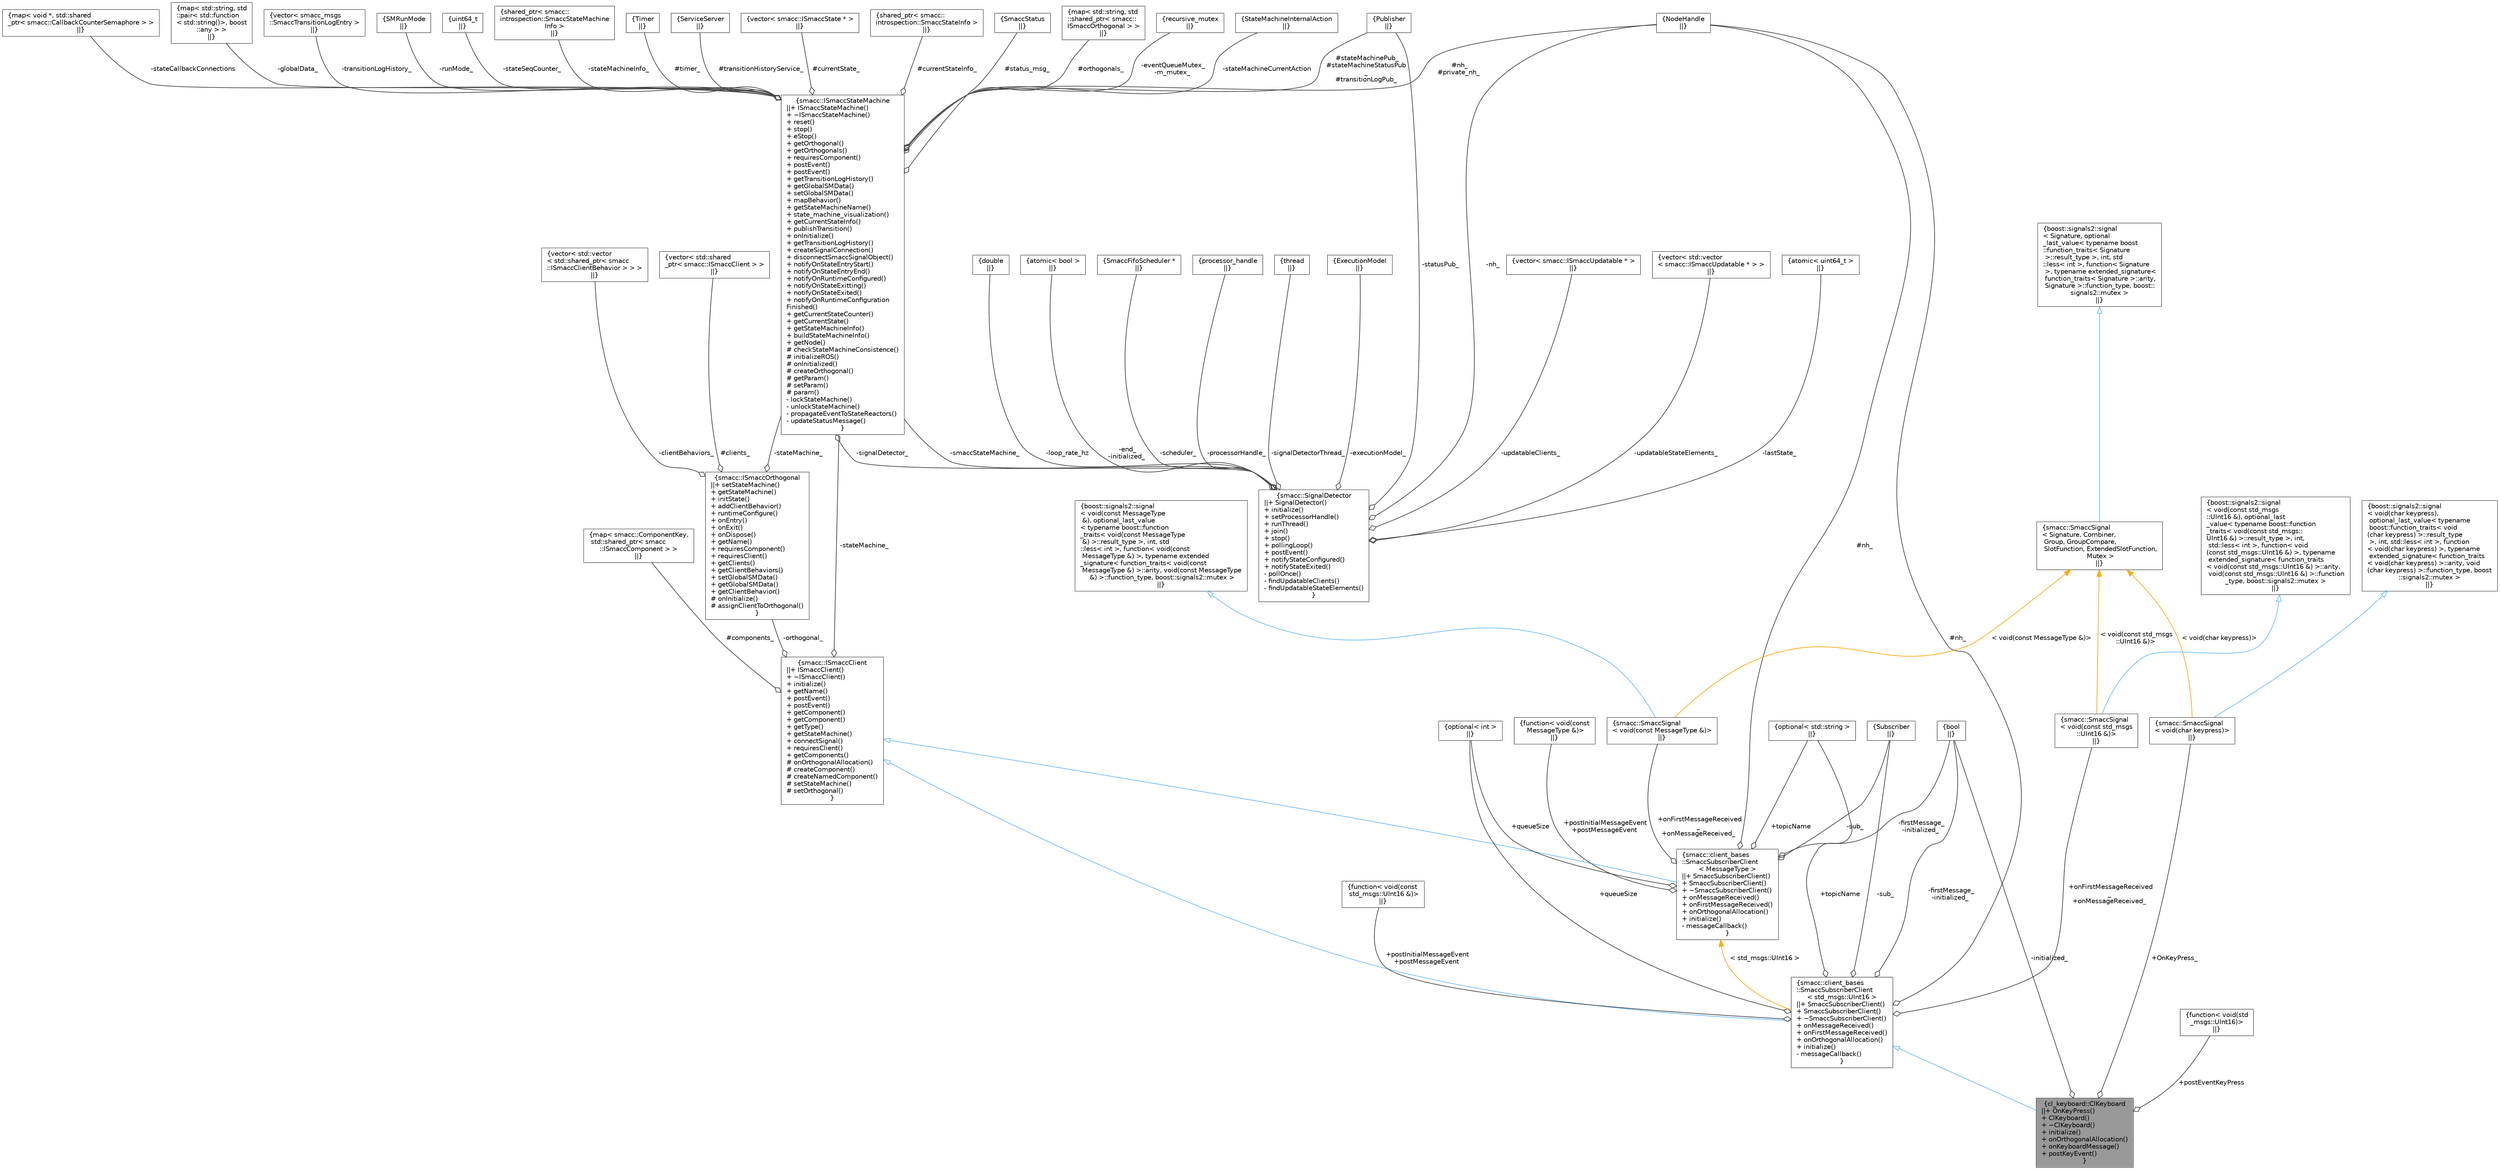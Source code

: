 digraph "cl_keyboard::ClKeyboard"
{
 // LATEX_PDF_SIZE
  bgcolor="transparent";
  edge [fontname=Helvetica,fontsize=10,labelfontname=Helvetica,labelfontsize=10];
  node [fontname=Helvetica,fontsize=10,shape=box,height=0.2,width=0.4];
  Node1 [label="{cl_keyboard::ClKeyboard\n||+ OnKeyPress()\l+ ClKeyboard()\l+ ~ClKeyboard()\l+ initialize()\l+ onOrthogonalAllocation()\l+ onKeyboardMessage()\l+ postKeyEvent()\l}",height=0.2,width=0.4,color="gray40", fillcolor="grey60", style="filled", fontcolor="black",tooltip=" "];
  Node2 -> Node1 [dir="back",color="steelblue1",style="solid",arrowtail="onormal"];
  Node2 [label="{smacc::client_bases\l::SmaccSubscriberClient\l\< std_msgs::UInt16 \>\n||+ SmaccSubscriberClient()\l+ SmaccSubscriberClient()\l+ ~SmaccSubscriberClient()\l+ onMessageReceived()\l+ onFirstMessageReceived()\l+ onOrthogonalAllocation()\l+ initialize()\l- messageCallback()\l}",height=0.2,width=0.4,color="gray40", fillcolor="white", style="filled",URL="$classsmacc_1_1client__bases_1_1SmaccSubscriberClient.html",tooltip=" "];
  Node3 -> Node2 [dir="back",color="steelblue1",style="solid",arrowtail="onormal"];
  Node3 [label="{smacc::ISmaccClient\n||+ ISmaccClient()\l+ ~ISmaccClient()\l+ initialize()\l+ getName()\l+ postEvent()\l+ postEvent()\l+ getComponent()\l+ getComponent()\l+ getType()\l+ getStateMachine()\l+ connectSignal()\l+ requiresClient()\l+ getComponents()\l# onOrthogonalAllocation()\l# createComponent()\l# createNamedComponent()\l# setStateMachine()\l# setOrthogonal()\l}",height=0.2,width=0.4,color="gray40", fillcolor="white", style="filled",URL="$classsmacc_1_1ISmaccClient.html",tooltip=" "];
  Node4 -> Node3 [color="grey25",style="solid",label=" #components_" ,arrowhead="odiamond"];
  Node4 [label="{map\< smacc::ComponentKey,\l std::shared_ptr\< smacc\l::ISmaccComponent \> \>\n||}",height=0.2,width=0.4,color="gray40", fillcolor="white", style="filled",tooltip=" "];
  Node5 -> Node3 [color="grey25",style="solid",label=" -stateMachine_" ,arrowhead="odiamond"];
  Node5 [label="{smacc::ISmaccStateMachine\n||+ ISmaccStateMachine()\l+ ~ISmaccStateMachine()\l+ reset()\l+ stop()\l+ eStop()\l+ getOrthogonal()\l+ getOrthogonals()\l+ requiresComponent()\l+ postEvent()\l+ postEvent()\l+ getTransitionLogHistory()\l+ getGlobalSMData()\l+ setGlobalSMData()\l+ mapBehavior()\l+ getStateMachineName()\l+ state_machine_visualization()\l+ getCurrentStateInfo()\l+ publishTransition()\l+ onInitialize()\l+ getTransitionLogHistory()\l+ createSignalConnection()\l+ disconnectSmaccSignalObject()\l+ notifyOnStateEntryStart()\l+ notifyOnStateEntryEnd()\l+ notifyOnRuntimeConfigured()\l+ notifyOnStateExitting()\l+ notifyOnStateExited()\l+ notifyOnRuntimeConfiguration\lFinished()\l+ getCurrentStateCounter()\l+ getCurrentState()\l+ getStateMachineInfo()\l+ buildStateMachineInfo()\l+ getNode()\l# checkStateMachineConsistence()\l# initializeROS()\l# onInitialized()\l# createOrthogonal()\l# getParam()\l# setParam()\l# param()\l- lockStateMachine()\l- unlockStateMachine()\l- propagateEventToStateReactors()\l- updateStatusMessage()\l}",height=0.2,width=0.4,color="gray40", fillcolor="white", style="filled",URL="$classsmacc_1_1ISmaccStateMachine.html",tooltip=" "];
  Node6 -> Node5 [color="grey25",style="solid",label=" #nh_\n#private_nh_" ,arrowhead="odiamond"];
  Node6 [label="{NodeHandle\n||}",height=0.2,width=0.4,color="gray40", fillcolor="white", style="filled",tooltip=" "];
  Node7 -> Node5 [color="grey25",style="solid",label=" #timer_" ,arrowhead="odiamond"];
  Node7 [label="{Timer\n||}",height=0.2,width=0.4,color="gray40", fillcolor="white", style="filled",tooltip=" "];
  Node8 -> Node5 [color="grey25",style="solid",label=" #stateMachinePub_\n#stateMachineStatusPub\l_\n#transitionLogPub_" ,arrowhead="odiamond"];
  Node8 [label="{Publisher\n||}",height=0.2,width=0.4,color="gray40", fillcolor="white", style="filled",tooltip=" "];
  Node9 -> Node5 [color="grey25",style="solid",label=" #transitionHistoryService_" ,arrowhead="odiamond"];
  Node9 [label="{ServiceServer\n||}",height=0.2,width=0.4,color="gray40", fillcolor="white", style="filled",tooltip=" "];
  Node10 -> Node5 [color="grey25",style="solid",label=" #currentState_" ,arrowhead="odiamond"];
  Node10 [label="{vector\< smacc::ISmaccState * \>\n||}",height=0.2,width=0.4,color="gray40", fillcolor="white", style="filled",tooltip=" "];
  Node11 -> Node5 [color="grey25",style="solid",label=" #currentStateInfo_" ,arrowhead="odiamond"];
  Node11 [label="{shared_ptr\< smacc::\lintrospection::SmaccStateInfo \>\n||}",height=0.2,width=0.4,color="gray40", fillcolor="white", style="filled",tooltip=" "];
  Node12 -> Node5 [color="grey25",style="solid",label=" #status_msg_" ,arrowhead="odiamond"];
  Node12 [label="{SmaccStatus\n||}",height=0.2,width=0.4,color="gray40", fillcolor="white", style="filled",tooltip=" "];
  Node13 -> Node5 [color="grey25",style="solid",label=" #orthogonals_" ,arrowhead="odiamond"];
  Node13 [label="{map\< std::string, std\l::shared_ptr\< smacc::\lISmaccOrthogonal \> \>\n||}",height=0.2,width=0.4,color="gray40", fillcolor="white", style="filled",tooltip=" "];
  Node14 -> Node5 [color="grey25",style="solid",label=" -eventQueueMutex_\n-m_mutex_" ,arrowhead="odiamond"];
  Node14 [label="{recursive_mutex\n||}",height=0.2,width=0.4,color="gray40", fillcolor="white", style="filled",tooltip=" "];
  Node15 -> Node5 [color="grey25",style="solid",label=" -stateMachineCurrentAction" ,arrowhead="odiamond"];
  Node15 [label="{StateMachineInternalAction\n||}",height=0.2,width=0.4,color="gray40", fillcolor="white", style="filled",tooltip=" "];
  Node16 -> Node5 [color="grey25",style="solid",label=" -stateCallbackConnections" ,arrowhead="odiamond"];
  Node16 [label="{map\< void *, std::shared\l_ptr\< smacc::CallbackCounterSemaphore \> \>\n||}",height=0.2,width=0.4,color="gray40", fillcolor="white", style="filled",tooltip=" "];
  Node17 -> Node5 [color="grey25",style="solid",label=" -globalData_" ,arrowhead="odiamond"];
  Node17 [label="{map\< std::string, std\l::pair\< std::function\l\< std::string()\>, boost\l::any \> \>\n||}",height=0.2,width=0.4,color="gray40", fillcolor="white", style="filled",tooltip=" "];
  Node18 -> Node5 [color="grey25",style="solid",label=" -transitionLogHistory_" ,arrowhead="odiamond"];
  Node18 [label="{vector\< smacc_msgs\l::SmaccTransitionLogEntry \>\n||}",height=0.2,width=0.4,color="gray40", fillcolor="white", style="filled",tooltip=" "];
  Node19 -> Node5 [color="grey25",style="solid",label=" -runMode_" ,arrowhead="odiamond"];
  Node19 [label="{SMRunMode\n||}",height=0.2,width=0.4,color="gray40", fillcolor="white", style="filled",tooltip=" "];
  Node20 -> Node5 [color="grey25",style="solid",label=" -signalDetector_" ,arrowhead="odiamond"];
  Node20 [label="{smacc::SignalDetector\n||+ SignalDetector()\l+ initialize()\l+ setProcessorHandle()\l+ runThread()\l+ join()\l+ stop()\l+ pollingLoop()\l+ postEvent()\l+ notifyStateConfigured()\l+ notifyStateExited()\l- pollOnce()\l- findUpdatableClients()\l- findUpdatableStateElements()\l}",height=0.2,width=0.4,color="gray40", fillcolor="white", style="filled",URL="$classsmacc_1_1SignalDetector.html",tooltip=" "];
  Node5 -> Node20 [color="grey25",style="solid",label=" -smaccStateMachine_" ,arrowhead="odiamond"];
  Node21 -> Node20 [color="grey25",style="solid",label=" -updatableClients_" ,arrowhead="odiamond"];
  Node21 [label="{vector\< smacc::ISmaccUpdatable * \>\n||}",height=0.2,width=0.4,color="gray40", fillcolor="white", style="filled",tooltip=" "];
  Node22 -> Node20 [color="grey25",style="solid",label=" -updatableStateElements_" ,arrowhead="odiamond"];
  Node22 [label="{vector\< std::vector\l\< smacc::ISmaccUpdatable * \> \>\n||}",height=0.2,width=0.4,color="gray40", fillcolor="white", style="filled",tooltip=" "];
  Node23 -> Node20 [color="grey25",style="solid",label=" -lastState_" ,arrowhead="odiamond"];
  Node23 [label="{atomic\< uint64_t \>\n||}",height=0.2,width=0.4,color="gray40", fillcolor="white", style="filled",tooltip=" "];
  Node24 -> Node20 [color="grey25",style="solid",label=" -loop_rate_hz" ,arrowhead="odiamond"];
  Node24 [label="{double\n||}",height=0.2,width=0.4,color="gray40", fillcolor="white", style="filled",tooltip=" "];
  Node25 -> Node20 [color="grey25",style="solid",label=" -end_\n-initialized_" ,arrowhead="odiamond"];
  Node25 [label="{atomic\< bool \>\n||}",height=0.2,width=0.4,color="gray40", fillcolor="white", style="filled",tooltip=" "];
  Node6 -> Node20 [color="grey25",style="solid",label=" -nh_" ,arrowhead="odiamond"];
  Node8 -> Node20 [color="grey25",style="solid",label=" -statusPub_" ,arrowhead="odiamond"];
  Node26 -> Node20 [color="grey25",style="solid",label=" -scheduler_" ,arrowhead="odiamond"];
  Node26 [label="{SmaccFifoScheduler *\n||}",height=0.2,width=0.4,color="gray40", fillcolor="white", style="filled",tooltip=" "];
  Node27 -> Node20 [color="grey25",style="solid",label=" -processorHandle_" ,arrowhead="odiamond"];
  Node27 [label="{processor_handle\n||}",height=0.2,width=0.4,color="gray40", fillcolor="white", style="filled",tooltip=" "];
  Node28 -> Node20 [color="grey25",style="solid",label=" -signalDetectorThread_" ,arrowhead="odiamond"];
  Node28 [label="{thread\n||}",height=0.2,width=0.4,color="gray40", fillcolor="white", style="filled",tooltip=" "];
  Node29 -> Node20 [color="grey25",style="solid",label=" -executionModel_" ,arrowhead="odiamond"];
  Node29 [label="{ExecutionModel\n||}",height=0.2,width=0.4,color="gray40", fillcolor="white", style="filled",tooltip=" "];
  Node30 -> Node5 [color="grey25",style="solid",label=" -stateSeqCounter_" ,arrowhead="odiamond"];
  Node30 [label="{uint64_t\n||}",height=0.2,width=0.4,color="gray40", fillcolor="white", style="filled",tooltip=" "];
  Node31 -> Node5 [color="grey25",style="solid",label=" -stateMachineInfo_" ,arrowhead="odiamond"];
  Node31 [label="{shared_ptr\< smacc::\lintrospection::SmaccStateMachine\lInfo \>\n||}",height=0.2,width=0.4,color="gray40", fillcolor="white", style="filled",tooltip=" "];
  Node32 -> Node3 [color="grey25",style="solid",label=" -orthogonal_" ,arrowhead="odiamond"];
  Node32 [label="{smacc::ISmaccOrthogonal\n||+ setStateMachine()\l+ getStateMachine()\l+ initState()\l+ addClientBehavior()\l+ runtimeConfigure()\l+ onEntry()\l+ onExit()\l+ onDispose()\l+ getName()\l+ requiresComponent()\l+ requiresClient()\l+ getClients()\l+ getClientBehaviors()\l+ setGlobalSMData()\l+ getGlobalSMData()\l+ getClientBehavior()\l# onInitialize()\l# assignClientToOrthogonal()\l}",height=0.2,width=0.4,color="gray40", fillcolor="white", style="filled",URL="$classsmacc_1_1ISmaccOrthogonal.html",tooltip=" "];
  Node33 -> Node32 [color="grey25",style="solid",label=" #clients_" ,arrowhead="odiamond"];
  Node33 [label="{vector\< std::shared\l_ptr\< smacc::ISmaccClient \> \>\n||}",height=0.2,width=0.4,color="gray40", fillcolor="white", style="filled",tooltip=" "];
  Node5 -> Node32 [color="grey25",style="solid",label=" -stateMachine_" ,arrowhead="odiamond"];
  Node34 -> Node32 [color="grey25",style="solid",label=" -clientBehaviors_" ,arrowhead="odiamond"];
  Node34 [label="{vector\< std::vector\l\< std::shared_ptr\< smacc\l::ISmaccClientBehavior \> \> \>\n||}",height=0.2,width=0.4,color="gray40", fillcolor="white", style="filled",tooltip=" "];
  Node35 -> Node2 [color="grey25",style="solid",label=" +topicName" ,arrowhead="odiamond"];
  Node35 [label="{optional\< std::string \>\n||}",height=0.2,width=0.4,color="gray40", fillcolor="white", style="filled",tooltip=" "];
  Node36 -> Node2 [color="grey25",style="solid",label=" +queueSize" ,arrowhead="odiamond"];
  Node36 [label="{optional\< int \>\n||}",height=0.2,width=0.4,color="gray40", fillcolor="white", style="filled",tooltip=" "];
  Node37 -> Node2 [color="grey25",style="solid",label=" +onFirstMessageReceived\l_\n+onMessageReceived_" ,arrowhead="odiamond"];
  Node37 [label="{smacc::SmaccSignal\l\< void(const std_msgs\l::UInt16 &)\>\n||}",height=0.2,width=0.4,color="gray40", fillcolor="white", style="filled",URL="$classsmacc_1_1SmaccSignal.html",tooltip=" "];
  Node38 -> Node37 [dir="back",color="steelblue1",style="solid",arrowtail="onormal"];
  Node38 [label="{boost::signals2::signal\l\< void(const std_msgs\l::UInt16 &), optional_last\l_value\< typename boost::function\l_traits\< void(const std_msgs::\lUInt16 &) \>::result_type \>, int,\l std::less\< int \>, function\< void\l(const std_msgs::UInt16 &) \>, typename\l extended_signature\< function_traits\l\< void(const std_msgs::UInt16 &) \>::arity,\l void(const std_msgs::UInt16 &) \>::function\l_type, boost::signals2::mutex \>\n||}",height=0.2,width=0.4,color="gray40", fillcolor="white", style="filled",tooltip=" "];
  Node39 -> Node37 [dir="back",color="orange",style="solid",label=" \< void(const std_msgs\l::UInt16 &)\>" ];
  Node39 [label="{smacc::SmaccSignal\l\< Signature, Combiner,\l Group, GroupCompare,\l SlotFunction, ExtendedSlotFunction,\l Mutex \>\n||}",height=0.2,width=0.4,color="gray40", fillcolor="white", style="filled",URL="$classsmacc_1_1SmaccSignal.html",tooltip=" "];
  Node40 -> Node39 [dir="back",color="steelblue1",style="solid",arrowtail="onormal"];
  Node40 [label="{boost::signals2::signal\l\< Signature, optional\l_last_value\< typename boost\l::function_traits\< Signature\l \>::result_type \>, int, std\l::less\< int \>, function\< Signature\l \>, typename extended_signature\<\l function_traits\< Signature \>::arity,\l Signature \>::function_type, boost::\lsignals2::mutex \>\n||}",height=0.2,width=0.4,color="gray40", fillcolor="white", style="filled",tooltip=" "];
  Node41 -> Node2 [color="grey25",style="solid",label=" +postInitialMessageEvent\n+postMessageEvent" ,arrowhead="odiamond"];
  Node41 [label="{function\< void(const\l std_msgs::UInt16 &)\>\n||}",height=0.2,width=0.4,color="gray40", fillcolor="white", style="filled",URL="$classstd_1_1function_3_01void_07const_01std__msgs_1_1UInt16_01_6_08_4.html",tooltip=" "];
  Node6 -> Node2 [color="grey25",style="solid",label=" #nh_" ,arrowhead="odiamond"];
  Node42 -> Node2 [color="grey25",style="solid",label=" -sub_" ,arrowhead="odiamond"];
  Node42 [label="{Subscriber\n||}",height=0.2,width=0.4,color="gray40", fillcolor="white", style="filled",tooltip=" "];
  Node43 -> Node2 [color="grey25",style="solid",label=" -firstMessage_\n-initialized_" ,arrowhead="odiamond"];
  Node43 [label="{bool\n||}",height=0.2,width=0.4,color="gray40", fillcolor="white", style="filled",URL="$classbool.html",tooltip=" "];
  Node44 -> Node2 [dir="back",color="orange",style="solid",label=" \< std_msgs::UInt16 \>" ];
  Node44 [label="{smacc::client_bases\l::SmaccSubscriberClient\l\< MessageType \>\n||+ SmaccSubscriberClient()\l+ SmaccSubscriberClient()\l+ ~SmaccSubscriberClient()\l+ onMessageReceived()\l+ onFirstMessageReceived()\l+ onOrthogonalAllocation()\l+ initialize()\l- messageCallback()\l}",height=0.2,width=0.4,color="gray40", fillcolor="white", style="filled",URL="$classsmacc_1_1client__bases_1_1SmaccSubscriberClient.html",tooltip=" "];
  Node3 -> Node44 [dir="back",color="steelblue1",style="solid",arrowtail="onormal"];
  Node35 -> Node44 [color="grey25",style="solid",label=" +topicName" ,arrowhead="odiamond"];
  Node36 -> Node44 [color="grey25",style="solid",label=" +queueSize" ,arrowhead="odiamond"];
  Node45 -> Node44 [color="grey25",style="solid",label=" +onFirstMessageReceived\l_\n+onMessageReceived_" ,arrowhead="odiamond"];
  Node45 [label="{smacc::SmaccSignal\l\< void(const MessageType &)\>\n||}",height=0.2,width=0.4,color="gray40", fillcolor="white", style="filled",URL="$classsmacc_1_1SmaccSignal.html",tooltip=" "];
  Node46 -> Node45 [dir="back",color="steelblue1",style="solid",arrowtail="onormal"];
  Node46 [label="{boost::signals2::signal\l\< void(const MessageType\l &), optional_last_value\l\< typename boost::function\l_traits\< void(const MessageType\l &) \>::result_type \>, int, std\l::less\< int \>, function\< void(const\l MessageType &) \>, typename extended\l_signature\< function_traits\< void(const\l MessageType &) \>::arity, void(const MessageType\l &) \>::function_type, boost::signals2::mutex \>\n||}",height=0.2,width=0.4,color="gray40", fillcolor="white", style="filled",tooltip=" "];
  Node39 -> Node45 [dir="back",color="orange",style="solid",label=" \< void(const MessageType &)\>" ];
  Node47 -> Node44 [color="grey25",style="solid",label=" +postInitialMessageEvent\n+postMessageEvent" ,arrowhead="odiamond"];
  Node47 [label="{function\< void(const\l MessageType &)\>\n||}",height=0.2,width=0.4,color="gray40", fillcolor="white", style="filled",tooltip=" "];
  Node6 -> Node44 [color="grey25",style="solid",label=" #nh_" ,arrowhead="odiamond"];
  Node42 -> Node44 [color="grey25",style="solid",label=" -sub_" ,arrowhead="odiamond"];
  Node43 -> Node44 [color="grey25",style="solid",label=" -firstMessage_\n-initialized_" ,arrowhead="odiamond"];
  Node48 -> Node1 [color="grey25",style="solid",label=" +OnKeyPress_" ,arrowhead="odiamond"];
  Node48 [label="{smacc::SmaccSignal\l\< void(char keypress)\>\n||}",height=0.2,width=0.4,color="gray40", fillcolor="white", style="filled",URL="$classsmacc_1_1SmaccSignal.html",tooltip=" "];
  Node49 -> Node48 [dir="back",color="steelblue1",style="solid",arrowtail="onormal"];
  Node49 [label="{boost::signals2::signal\l\< void(char keypress),\l optional_last_value\< typename\l boost::function_traits\< void\l(char keypress) \>::result_type\l \>, int, std::less\< int \>, function\l\< void(char keypress) \>, typename\l extended_signature\< function_traits\l\< void(char keypress) \>::arity, void\l(char keypress) \>::function_type, boost\l::signals2::mutex \>\n||}",height=0.2,width=0.4,color="gray40", fillcolor="white", style="filled",tooltip=" "];
  Node39 -> Node48 [dir="back",color="orange",style="solid",label=" \< void(char keypress)\>" ];
  Node50 -> Node1 [color="grey25",style="solid",label=" +postEventKeyPress" ,arrowhead="odiamond"];
  Node50 [label="{function\< void(std\l_msgs::UInt16)\>\n||}",height=0.2,width=0.4,color="gray40", fillcolor="white", style="filled",tooltip=" "];
  Node43 -> Node1 [color="grey25",style="solid",label=" -initialized_" ,arrowhead="odiamond"];
}

